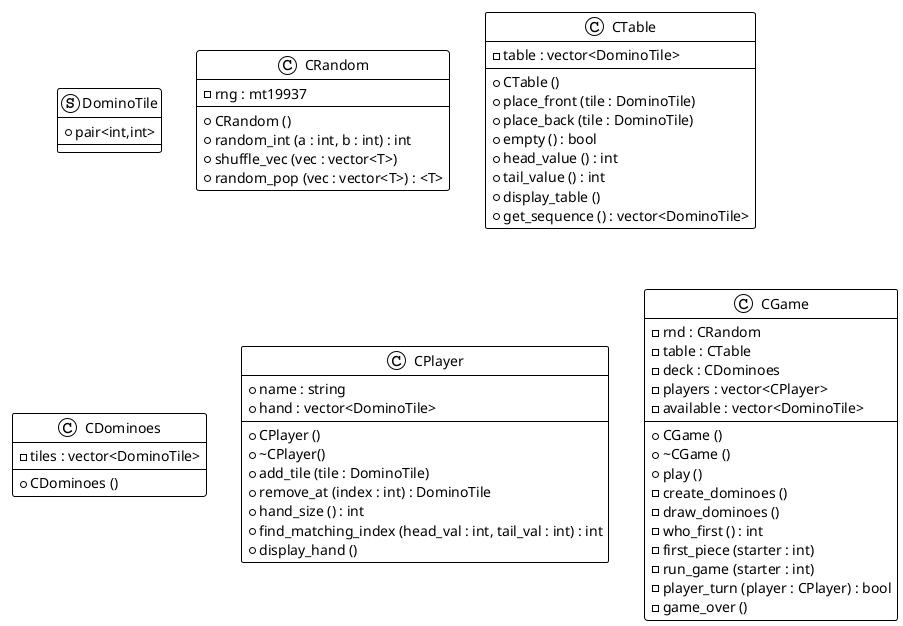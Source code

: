 @startuml
!theme plain

struct DominoTile
{
    + pair<int,int>
}

class CRandom
{
    + CRandom ()
    + random_int (a : int, b : int) : int
    + shuffle_vec (vec : vector<T>)
    + random_pop (vec : vector<T>) : <T>
    - rng : mt19937
}

class CTable
{
    + CTable ()
    + place_front (tile : DominoTile)
    + place_back (tile : DominoTile)
    + empty () : bool
    + head_value () : int
    + tail_value () : int
    + display_table ()
    + get_sequence () : vector<DominoTile>
    - table : vector<DominoTile>
}

class CDominoes
{
    + CDominoes ()
    - tiles : vector<DominoTile>
}

class CPlayer
{
    + CPlayer ()
    + ~CPlayer()
    + add_tile (tile : DominoTile)
    + remove_at (index : int) : DominoTile
    + hand_size () : int
    + find_matching_index (head_val : int, tail_val : int) : int
    + display_hand ()
    + name : string
    + hand : vector<DominoTile>
}

class CGame
{
    + CGame ()
    + ~CGame ()
    + play ()
    - create_dominoes ()
    - draw_dominoes ()
    - who_first () : int
    - first_piece (starter : int)
    - run_game (starter : int)
    - player_turn (player : CPlayer) : bool
    - game_over ()
    - rnd : CRandom
    - table : CTable
    - deck : CDominoes
    - players : vector<CPlayer>
    - available : vector<DominoTile>
}

@enduml